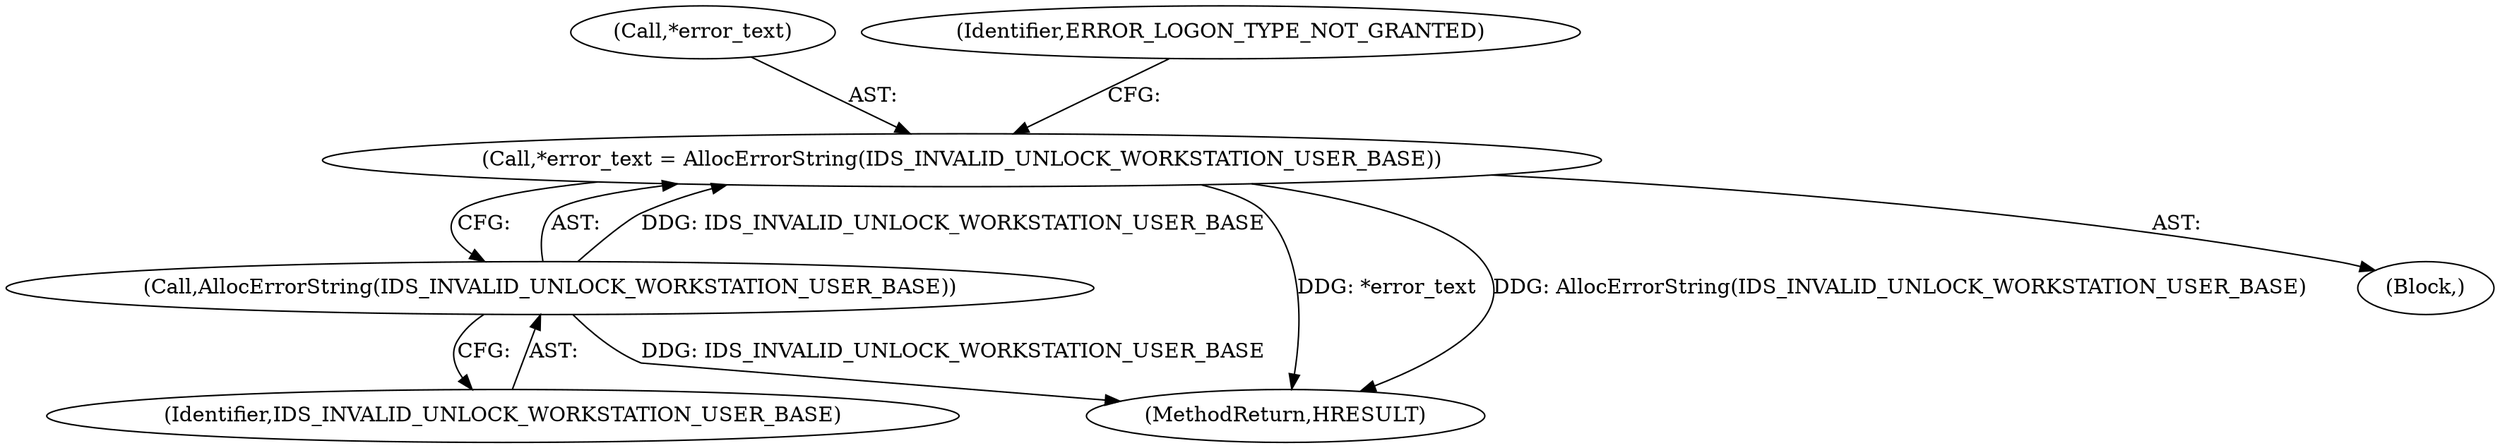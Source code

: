 digraph "0_Chrome_2440e872debd68ae7c2a8bf9ddb34df2cce378cd_0@pointer" {
"1000193" [label="(Call,*error_text = AllocErrorString(IDS_INVALID_UNLOCK_WORKSTATION_USER_BASE))"];
"1000196" [label="(Call,AllocErrorString(IDS_INVALID_UNLOCK_WORKSTATION_USER_BASE))"];
"1000194" [label="(Call,*error_text)"];
"1000266" [label="(MethodReturn,HRESULT)"];
"1000193" [label="(Call,*error_text = AllocErrorString(IDS_INVALID_UNLOCK_WORKSTATION_USER_BASE))"];
"1000192" [label="(Block,)"];
"1000200" [label="(Identifier,ERROR_LOGON_TYPE_NOT_GRANTED)"];
"1000197" [label="(Identifier,IDS_INVALID_UNLOCK_WORKSTATION_USER_BASE)"];
"1000196" [label="(Call,AllocErrorString(IDS_INVALID_UNLOCK_WORKSTATION_USER_BASE))"];
"1000193" -> "1000192"  [label="AST: "];
"1000193" -> "1000196"  [label="CFG: "];
"1000194" -> "1000193"  [label="AST: "];
"1000196" -> "1000193"  [label="AST: "];
"1000200" -> "1000193"  [label="CFG: "];
"1000193" -> "1000266"  [label="DDG: *error_text"];
"1000193" -> "1000266"  [label="DDG: AllocErrorString(IDS_INVALID_UNLOCK_WORKSTATION_USER_BASE)"];
"1000196" -> "1000193"  [label="DDG: IDS_INVALID_UNLOCK_WORKSTATION_USER_BASE"];
"1000196" -> "1000197"  [label="CFG: "];
"1000197" -> "1000196"  [label="AST: "];
"1000196" -> "1000266"  [label="DDG: IDS_INVALID_UNLOCK_WORKSTATION_USER_BASE"];
}
